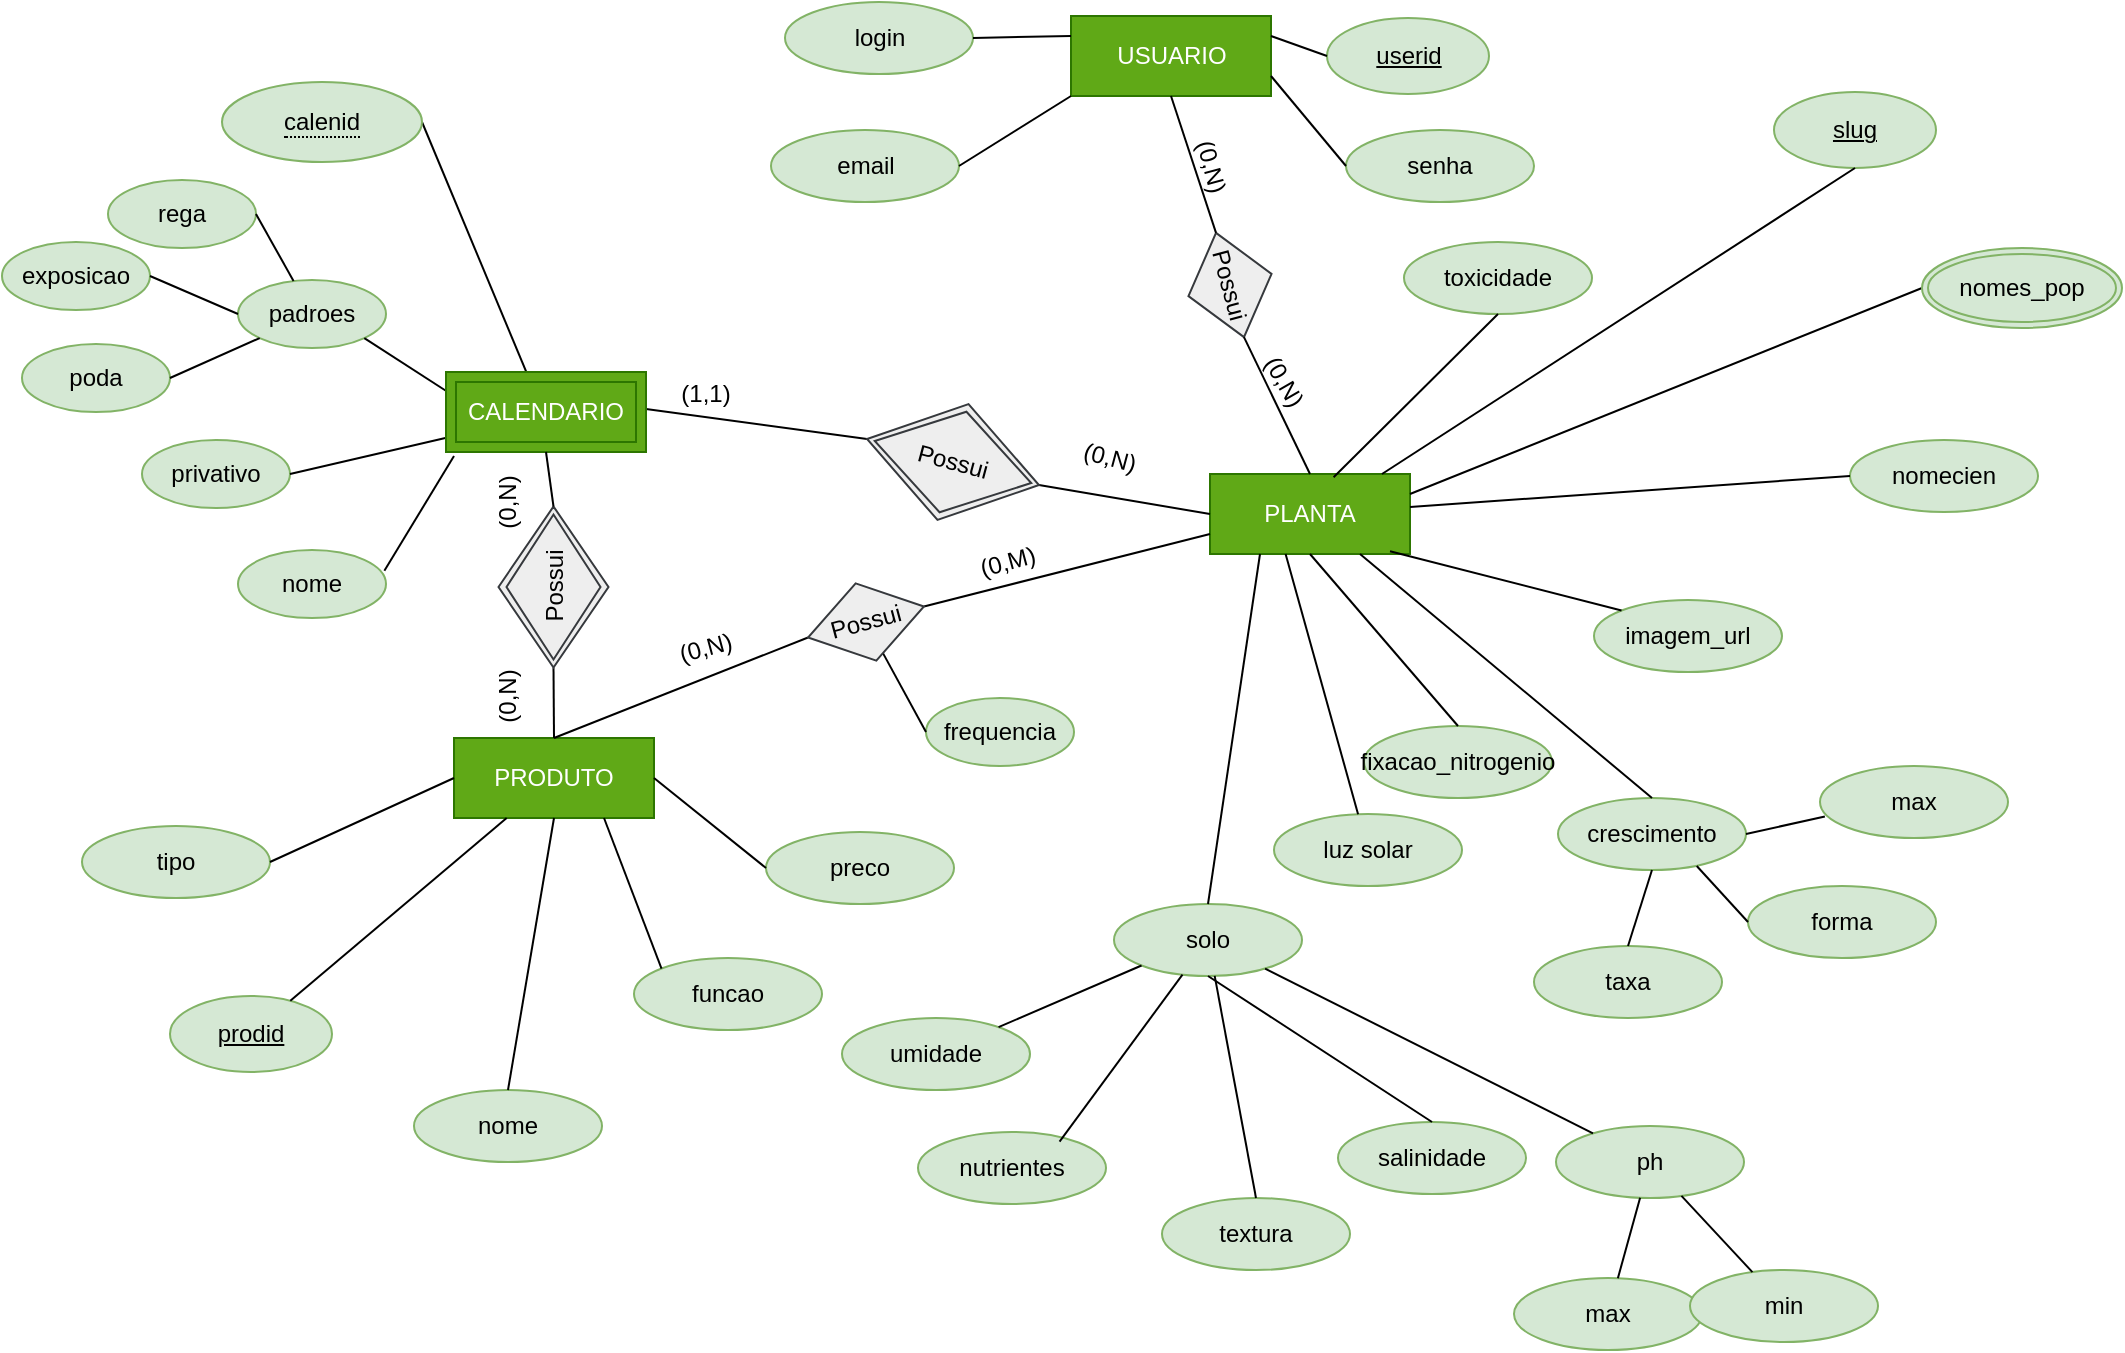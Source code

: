 <mxfile version="22.0.0" type="device">
  <diagram name="Página-1" id="qUJAuB5u2DQlwy7RO2XK">
    <mxGraphModel dx="2178" dy="589" grid="0" gridSize="10" guides="1" tooltips="1" connect="1" arrows="1" fold="1" page="1" pageScale="1" pageWidth="1169" pageHeight="827" background="#FFFFFF" math="0" shadow="0">
      <root>
        <mxCell id="0" />
        <mxCell id="1" parent="0" />
        <mxCell id="pwSW1z1B1ab_S6zezNpx-1" value="USUARIO" style="whiteSpace=wrap;html=1;align=center;fillColor=#60a917;strokeColor=#2D7600;fontColor=#ffffff;" parent="1" vertex="1">
          <mxGeometry x="478.5" y="210" width="100" height="40" as="geometry" />
        </mxCell>
        <mxCell id="pwSW1z1B1ab_S6zezNpx-3" value="PLANTA" style="whiteSpace=wrap;html=1;align=center;fillColor=#60a917;strokeColor=#2D7600;fontColor=#ffffff;" parent="1" vertex="1">
          <mxGeometry x="548" y="439" width="100" height="40" as="geometry" />
        </mxCell>
        <mxCell id="pwSW1z1B1ab_S6zezNpx-5" value="PRODUTO" style="whiteSpace=wrap;html=1;align=center;fillColor=#60a917;strokeColor=#2D7600;fontColor=#ffffff;" parent="1" vertex="1">
          <mxGeometry x="170" y="571" width="100" height="40" as="geometry" />
        </mxCell>
        <mxCell id="pwSW1z1B1ab_S6zezNpx-14" value="Possui" style="shape=rhombus;perimeter=rhombusPerimeter;whiteSpace=wrap;html=1;align=center;rotation=75;fillColor=#eeeeee;strokeColor=#36393d;" parent="1" vertex="1">
          <mxGeometry x="531" y="323" width="54" height="43" as="geometry" />
        </mxCell>
        <mxCell id="pwSW1z1B1ab_S6zezNpx-20" value="" style="endArrow=none;html=1;rounded=0;exitX=1;exitY=0.5;exitDx=0;exitDy=0;entryX=0;entryY=0.75;entryDx=0;entryDy=0;" parent="1" source="F86QCE3sWGcJdt90cu6Y-1" target="pwSW1z1B1ab_S6zezNpx-3" edge="1">
          <mxGeometry relative="1" as="geometry">
            <mxPoint x="398.981" y="498" as="sourcePoint" />
            <mxPoint x="540" y="300" as="targetPoint" />
          </mxGeometry>
        </mxCell>
        <mxCell id="pwSW1z1B1ab_S6zezNpx-21" value="" style="endArrow=none;html=1;rounded=0;exitX=0.5;exitY=0;exitDx=0;exitDy=0;entryX=0;entryY=0.5;entryDx=0;entryDy=0;" parent="1" source="pwSW1z1B1ab_S6zezNpx-5" target="F86QCE3sWGcJdt90cu6Y-1" edge="1">
          <mxGeometry relative="1" as="geometry">
            <mxPoint x="230" y="470" as="sourcePoint" />
            <mxPoint x="347.019" y="528" as="targetPoint" />
          </mxGeometry>
        </mxCell>
        <mxCell id="pwSW1z1B1ab_S6zezNpx-22" value="" style="endArrow=none;html=1;rounded=0;exitX=0;exitY=0.75;exitDx=0;exitDy=0;entryX=0;entryY=0.5;entryDx=0;entryDy=0;" parent="1" source="pwSW1z1B1ab_S6zezNpx-40" target="F86QCE3sWGcJdt90cu6Y-6" edge="1">
          <mxGeometry relative="1" as="geometry">
            <mxPoint x="270" y="410" as="sourcePoint" />
            <mxPoint x="398.022" y="428.235" as="targetPoint" />
          </mxGeometry>
        </mxCell>
        <mxCell id="pwSW1z1B1ab_S6zezNpx-23" value="" style="endArrow=none;html=1;rounded=0;exitX=0;exitY=0.5;exitDx=0;exitDy=0;entryX=1;entryY=0.5;entryDx=0;entryDy=0;" parent="1" source="pwSW1z1B1ab_S6zezNpx-3" target="F86QCE3sWGcJdt90cu6Y-6" edge="1">
          <mxGeometry relative="1" as="geometry">
            <mxPoint x="250" y="490" as="sourcePoint" />
            <mxPoint x="455.978" y="443.765" as="targetPoint" />
          </mxGeometry>
        </mxCell>
        <mxCell id="pwSW1z1B1ab_S6zezNpx-26" value="" style="endArrow=none;html=1;rounded=0;exitX=1;exitY=0.5;exitDx=0;exitDy=0;entryX=0.5;entryY=0;entryDx=0;entryDy=0;" parent="1" source="pwSW1z1B1ab_S6zezNpx-14" target="pwSW1z1B1ab_S6zezNpx-3" edge="1">
          <mxGeometry relative="1" as="geometry">
            <mxPoint x="490" y="350" as="sourcePoint" />
            <mxPoint x="470" y="200" as="targetPoint" />
          </mxGeometry>
        </mxCell>
        <mxCell id="pwSW1z1B1ab_S6zezNpx-27" value="" style="endArrow=none;html=1;rounded=0;exitX=0.5;exitY=1;exitDx=0;exitDy=0;entryX=0;entryY=0.5;entryDx=0;entryDy=0;" parent="1" source="pwSW1z1B1ab_S6zezNpx-1" target="pwSW1z1B1ab_S6zezNpx-14" edge="1">
          <mxGeometry relative="1" as="geometry">
            <mxPoint x="500" y="360" as="sourcePoint" />
            <mxPoint x="500" y="420" as="targetPoint" />
          </mxGeometry>
        </mxCell>
        <mxCell id="pwSW1z1B1ab_S6zezNpx-39" value="(0,N)" style="text;html=1;strokeColor=none;fillColor=none;align=center;verticalAlign=middle;whiteSpace=wrap;rounded=0;rotation=15;" parent="1" vertex="1">
          <mxGeometry x="468" y="416" width="60" height="30" as="geometry" />
        </mxCell>
        <mxCell id="pwSW1z1B1ab_S6zezNpx-40" value="(1,1)" style="text;html=1;strokeColor=none;fillColor=none;align=center;verticalAlign=middle;whiteSpace=wrap;rounded=0;rotation=0;" parent="1" vertex="1">
          <mxGeometry x="266" y="384" width="60" height="30" as="geometry" />
        </mxCell>
        <mxCell id="pwSW1z1B1ab_S6zezNpx-41" value="(0,N)" style="text;html=1;strokeColor=none;fillColor=none;align=center;verticalAlign=middle;whiteSpace=wrap;rounded=0;rotation=-15;" parent="1" vertex="1">
          <mxGeometry x="266" y="511" width="60" height="30" as="geometry" />
        </mxCell>
        <mxCell id="pwSW1z1B1ab_S6zezNpx-42" value="(0,M)" style="text;html=1;strokeColor=none;fillColor=none;align=center;verticalAlign=middle;whiteSpace=wrap;rounded=0;rotation=-15;" parent="1" vertex="1">
          <mxGeometry x="417" y="468" width="60" height="30" as="geometry" />
        </mxCell>
        <mxCell id="pwSW1z1B1ab_S6zezNpx-43" value="frequencia" style="ellipse;whiteSpace=wrap;html=1;align=center;fillColor=#d5e8d4;strokeColor=#82b366;" parent="1" vertex="1">
          <mxGeometry x="406" y="551" width="74" height="34" as="geometry" />
        </mxCell>
        <mxCell id="pwSW1z1B1ab_S6zezNpx-45" value="" style="endArrow=none;html=1;rounded=0;entryX=0;entryY=0.5;entryDx=0;entryDy=0;" parent="1" source="F86QCE3sWGcJdt90cu6Y-1" target="pwSW1z1B1ab_S6zezNpx-43" edge="1">
          <mxGeometry relative="1" as="geometry">
            <mxPoint x="382" y="504" as="sourcePoint" />
            <mxPoint x="542" y="504" as="targetPoint" />
          </mxGeometry>
        </mxCell>
        <mxCell id="pwSW1z1B1ab_S6zezNpx-47" value="prodid" style="ellipse;whiteSpace=wrap;html=1;align=center;fontStyle=4;fillColor=#d5e8d4;strokeColor=#82b366;" parent="1" vertex="1">
          <mxGeometry x="28" y="700" width="81" height="38" as="geometry" />
        </mxCell>
        <mxCell id="pwSW1z1B1ab_S6zezNpx-48" value="tipo" style="ellipse;whiteSpace=wrap;html=1;align=center;fillColor=#d5e8d4;strokeColor=#82b366;" parent="1" vertex="1">
          <mxGeometry x="-16" y="615" width="94" height="36" as="geometry" />
        </mxCell>
        <mxCell id="pwSW1z1B1ab_S6zezNpx-50" value="nome" style="ellipse;whiteSpace=wrap;html=1;align=center;fillColor=#d5e8d4;strokeColor=#82b366;" parent="1" vertex="1">
          <mxGeometry x="150" y="747" width="94" height="36" as="geometry" />
        </mxCell>
        <mxCell id="pwSW1z1B1ab_S6zezNpx-51" value="funcao" style="ellipse;whiteSpace=wrap;html=1;align=center;fillColor=#d5e8d4;strokeColor=#82b366;" parent="1" vertex="1">
          <mxGeometry x="260" y="681" width="94" height="36" as="geometry" />
        </mxCell>
        <mxCell id="pwSW1z1B1ab_S6zezNpx-55" value="userid" style="ellipse;whiteSpace=wrap;html=1;align=center;fontStyle=4;fillColor=#d5e8d4;strokeColor=#82b366;" parent="1" vertex="1">
          <mxGeometry x="606.5" y="211" width="81" height="38" as="geometry" />
        </mxCell>
        <mxCell id="pwSW1z1B1ab_S6zezNpx-56" value="login" style="ellipse;whiteSpace=wrap;html=1;align=center;fillColor=#d5e8d4;strokeColor=#82b366;" parent="1" vertex="1">
          <mxGeometry x="335.5" y="203" width="94" height="36" as="geometry" />
        </mxCell>
        <mxCell id="pwSW1z1B1ab_S6zezNpx-57" value="email" style="ellipse;whiteSpace=wrap;html=1;align=center;fillColor=#d5e8d4;strokeColor=#82b366;" parent="1" vertex="1">
          <mxGeometry x="328.5" y="267" width="94" height="36" as="geometry" />
        </mxCell>
        <mxCell id="pwSW1z1B1ab_S6zezNpx-58" value="senha" style="ellipse;whiteSpace=wrap;html=1;align=center;fillColor=#d5e8d4;strokeColor=#82b366;" parent="1" vertex="1">
          <mxGeometry x="616" y="267" width="94" height="36" as="geometry" />
        </mxCell>
        <mxCell id="pwSW1z1B1ab_S6zezNpx-60" value="slug" style="ellipse;whiteSpace=wrap;html=1;align=center;fontStyle=4;fillColor=#d5e8d4;strokeColor=#82b366;" parent="1" vertex="1">
          <mxGeometry x="830" y="248" width="81" height="38" as="geometry" />
        </mxCell>
        <mxCell id="pwSW1z1B1ab_S6zezNpx-63" value="nomecien" style="ellipse;whiteSpace=wrap;html=1;align=center;fillColor=#d5e8d4;strokeColor=#82b366;" parent="1" vertex="1">
          <mxGeometry x="868" y="422" width="94" height="36" as="geometry" />
        </mxCell>
        <mxCell id="pwSW1z1B1ab_S6zezNpx-65" value="privativo" style="ellipse;whiteSpace=wrap;html=1;align=center;fillColor=#d5e8d4;strokeColor=#82b366;" parent="1" vertex="1">
          <mxGeometry x="14" y="422" width="74" height="34" as="geometry" />
        </mxCell>
        <mxCell id="pwSW1z1B1ab_S6zezNpx-68" value="" style="endArrow=none;html=1;rounded=0;exitX=0.375;exitY=0.031;exitDx=0;exitDy=0;entryX=1;entryY=0.5;entryDx=0;entryDy=0;exitPerimeter=0;" parent="1" target="F86QCE3sWGcJdt90cu6Y-2" edge="1">
          <mxGeometry relative="1" as="geometry">
            <mxPoint x="207.5" y="391.24" as="sourcePoint" />
            <mxPoint x="162.0" y="276" as="targetPoint" />
          </mxGeometry>
        </mxCell>
        <mxCell id="pwSW1z1B1ab_S6zezNpx-69" value="" style="endArrow=none;html=1;rounded=0;exitX=0;exitY=0.75;exitDx=0;exitDy=0;entryX=1;entryY=0.5;entryDx=0;entryDy=0;" parent="1" target="pwSW1z1B1ab_S6zezNpx-65" edge="1">
          <mxGeometry relative="1" as="geometry">
            <mxPoint x="170" y="420" as="sourcePoint" />
            <mxPoint x="250" y="420" as="targetPoint" />
          </mxGeometry>
        </mxCell>
        <mxCell id="pwSW1z1B1ab_S6zezNpx-70" value="" style="endArrow=none;html=1;rounded=0;exitX=0;exitY=0.5;exitDx=0;exitDy=0;entryX=1;entryY=0.5;entryDx=0;entryDy=0;" parent="1" source="pwSW1z1B1ab_S6zezNpx-5" target="pwSW1z1B1ab_S6zezNpx-48" edge="1">
          <mxGeometry relative="1" as="geometry">
            <mxPoint x="336" y="363" as="sourcePoint" />
            <mxPoint x="260" y="430" as="targetPoint" />
          </mxGeometry>
        </mxCell>
        <mxCell id="pwSW1z1B1ab_S6zezNpx-71" value="" style="endArrow=none;html=1;rounded=0;" parent="1" source="pwSW1z1B1ab_S6zezNpx-5" target="pwSW1z1B1ab_S6zezNpx-47" edge="1">
          <mxGeometry relative="1" as="geometry">
            <mxPoint x="346" y="373" as="sourcePoint" />
            <mxPoint x="270" y="440" as="targetPoint" />
          </mxGeometry>
        </mxCell>
        <mxCell id="pwSW1z1B1ab_S6zezNpx-72" value="" style="endArrow=none;html=1;rounded=0;exitX=0.5;exitY=1;exitDx=0;exitDy=0;entryX=0.5;entryY=0;entryDx=0;entryDy=0;" parent="1" source="pwSW1z1B1ab_S6zezNpx-5" target="pwSW1z1B1ab_S6zezNpx-50" edge="1">
          <mxGeometry relative="1" as="geometry">
            <mxPoint x="356" y="383" as="sourcePoint" />
            <mxPoint x="280" y="450" as="targetPoint" />
          </mxGeometry>
        </mxCell>
        <mxCell id="pwSW1z1B1ab_S6zezNpx-73" value="" style="endArrow=none;html=1;rounded=0;exitX=0.75;exitY=1;exitDx=0;exitDy=0;entryX=0;entryY=0;entryDx=0;entryDy=0;" parent="1" source="pwSW1z1B1ab_S6zezNpx-5" target="pwSW1z1B1ab_S6zezNpx-51" edge="1">
          <mxGeometry relative="1" as="geometry">
            <mxPoint x="366" y="393" as="sourcePoint" />
            <mxPoint x="290" y="460" as="targetPoint" />
          </mxGeometry>
        </mxCell>
        <mxCell id="pwSW1z1B1ab_S6zezNpx-75" value="" style="endArrow=none;html=1;rounded=0;entryX=0;entryY=0.5;entryDx=0;entryDy=0;" parent="1" source="pwSW1z1B1ab_S6zezNpx-3" target="pwSW1z1B1ab_S6zezNpx-63" edge="1">
          <mxGeometry relative="1" as="geometry">
            <mxPoint x="386" y="413" as="sourcePoint" />
            <mxPoint x="310" y="480" as="targetPoint" />
          </mxGeometry>
        </mxCell>
        <mxCell id="pwSW1z1B1ab_S6zezNpx-76" value="" style="endArrow=none;html=1;rounded=0;exitX=1;exitY=0.25;exitDx=0;exitDy=0;entryX=0;entryY=0.5;entryDx=0;entryDy=0;" parent="1" source="pwSW1z1B1ab_S6zezNpx-3" target="AaDPseL6QaGRRg2nZz0t-22" edge="1">
          <mxGeometry relative="1" as="geometry">
            <mxPoint x="522" y="399" as="sourcePoint" />
            <mxPoint x="912.907" y="370.054" as="targetPoint" />
          </mxGeometry>
        </mxCell>
        <mxCell id="pwSW1z1B1ab_S6zezNpx-77" value="" style="endArrow=none;html=1;rounded=0;exitX=0.5;exitY=1;exitDx=0;exitDy=0;entryX=0.86;entryY=0;entryDx=0;entryDy=0;entryPerimeter=0;" parent="1" source="pwSW1z1B1ab_S6zezNpx-60" target="pwSW1z1B1ab_S6zezNpx-3" edge="1">
          <mxGeometry relative="1" as="geometry">
            <mxPoint x="406" y="433" as="sourcePoint" />
            <mxPoint x="330" y="500" as="targetPoint" />
          </mxGeometry>
        </mxCell>
        <mxCell id="pwSW1z1B1ab_S6zezNpx-79" value="" style="endArrow=none;html=1;rounded=0;exitX=0;exitY=0.5;exitDx=0;exitDy=0;entryX=1;entryY=0.75;entryDx=0;entryDy=0;" parent="1" source="pwSW1z1B1ab_S6zezNpx-58" target="pwSW1z1B1ab_S6zezNpx-1" edge="1">
          <mxGeometry relative="1" as="geometry">
            <mxPoint x="632.5" y="416" as="sourcePoint" />
            <mxPoint x="588.5" y="417" as="targetPoint" />
          </mxGeometry>
        </mxCell>
        <mxCell id="pwSW1z1B1ab_S6zezNpx-80" value="" style="endArrow=none;html=1;rounded=0;exitX=0;exitY=0.5;exitDx=0;exitDy=0;entryX=1;entryY=0.25;entryDx=0;entryDy=0;" parent="1" source="pwSW1z1B1ab_S6zezNpx-55" target="pwSW1z1B1ab_S6zezNpx-1" edge="1">
          <mxGeometry relative="1" as="geometry">
            <mxPoint x="642.5" y="426" as="sourcePoint" />
            <mxPoint x="598.5" y="427" as="targetPoint" />
          </mxGeometry>
        </mxCell>
        <mxCell id="pwSW1z1B1ab_S6zezNpx-81" value="" style="endArrow=none;html=1;rounded=0;exitX=0;exitY=1;exitDx=0;exitDy=0;entryX=1;entryY=0.5;entryDx=0;entryDy=0;" parent="1" source="pwSW1z1B1ab_S6zezNpx-1" target="pwSW1z1B1ab_S6zezNpx-57" edge="1">
          <mxGeometry relative="1" as="geometry">
            <mxPoint x="652.5" y="436" as="sourcePoint" />
            <mxPoint x="608.5" y="437" as="targetPoint" />
          </mxGeometry>
        </mxCell>
        <mxCell id="pwSW1z1B1ab_S6zezNpx-82" value="" style="endArrow=none;html=1;rounded=0;exitX=0;exitY=0.25;exitDx=0;exitDy=0;entryX=1;entryY=0.5;entryDx=0;entryDy=0;" parent="1" source="pwSW1z1B1ab_S6zezNpx-1" target="pwSW1z1B1ab_S6zezNpx-56" edge="1">
          <mxGeometry relative="1" as="geometry">
            <mxPoint x="662.5" y="446" as="sourcePoint" />
            <mxPoint x="618.5" y="447" as="targetPoint" />
          </mxGeometry>
        </mxCell>
        <mxCell id="AaDPseL6QaGRRg2nZz0t-1" value="imagem_url" style="ellipse;whiteSpace=wrap;html=1;align=center;fillColor=#d5e8d4;strokeColor=#82b366;" parent="1" vertex="1">
          <mxGeometry x="740" y="502" width="94" height="36" as="geometry" />
        </mxCell>
        <mxCell id="AaDPseL6QaGRRg2nZz0t-2" style="edgeStyle=orthogonalEdgeStyle;rounded=0;orthogonalLoop=1;jettySize=auto;html=1;exitX=0.5;exitY=1;exitDx=0;exitDy=0;" parent="1" source="AaDPseL6QaGRRg2nZz0t-1" target="AaDPseL6QaGRRg2nZz0t-1" edge="1">
          <mxGeometry relative="1" as="geometry" />
        </mxCell>
        <mxCell id="AaDPseL6QaGRRg2nZz0t-3" value="" style="endArrow=none;html=1;rounded=0;exitX=0.9;exitY=0.965;exitDx=0;exitDy=0;exitPerimeter=0;entryX=0;entryY=0;entryDx=0;entryDy=0;" parent="1" source="pwSW1z1B1ab_S6zezNpx-3" target="AaDPseL6QaGRRg2nZz0t-1" edge="1">
          <mxGeometry relative="1" as="geometry">
            <mxPoint x="509" y="435" as="sourcePoint" />
            <mxPoint x="564" y="533" as="targetPoint" />
          </mxGeometry>
        </mxCell>
        <mxCell id="AaDPseL6QaGRRg2nZz0t-4" value="crescimento" style="ellipse;whiteSpace=wrap;html=1;align=center;fillColor=#d5e8d4;strokeColor=#82b366;" parent="1" vertex="1">
          <mxGeometry x="722" y="601" width="94" height="36" as="geometry" />
        </mxCell>
        <mxCell id="AaDPseL6QaGRRg2nZz0t-5" value="" style="endArrow=none;html=1;rounded=0;exitX=0.75;exitY=1;exitDx=0;exitDy=0;entryX=0.5;entryY=0;entryDx=0;entryDy=0;" parent="1" source="pwSW1z1B1ab_S6zezNpx-3" target="AaDPseL6QaGRRg2nZz0t-4" edge="1">
          <mxGeometry relative="1" as="geometry">
            <mxPoint x="520" y="439" as="sourcePoint" />
            <mxPoint x="620" y="526" as="targetPoint" />
          </mxGeometry>
        </mxCell>
        <mxCell id="AaDPseL6QaGRRg2nZz0t-7" value="nome" style="ellipse;whiteSpace=wrap;html=1;align=center;fillColor=#d5e8d4;strokeColor=#82b366;" parent="1" vertex="1">
          <mxGeometry x="62" y="477" width="74" height="34" as="geometry" />
        </mxCell>
        <mxCell id="AaDPseL6QaGRRg2nZz0t-8" value="" style="endArrow=none;html=1;rounded=0;exitX=0;exitY=1;exitDx=0;exitDy=0;entryX=0.989;entryY=0.306;entryDx=0;entryDy=0;entryPerimeter=0;" parent="1" target="AaDPseL6QaGRRg2nZz0t-7" edge="1">
          <mxGeometry relative="1" as="geometry">
            <mxPoint x="170" y="430" as="sourcePoint" />
            <mxPoint x="141" y="435" as="targetPoint" />
          </mxGeometry>
        </mxCell>
        <mxCell id="AaDPseL6QaGRRg2nZz0t-10" value="padroes" style="ellipse;whiteSpace=wrap;html=1;align=center;fillColor=#d5e8d4;strokeColor=#82b366;" parent="1" vertex="1">
          <mxGeometry x="62" y="342" width="74" height="34" as="geometry" />
        </mxCell>
        <mxCell id="AaDPseL6QaGRRg2nZz0t-12" value="" style="endArrow=none;html=1;rounded=0;exitX=0;exitY=0.25;exitDx=0;exitDy=0;entryX=1;entryY=1;entryDx=0;entryDy=0;" parent="1" target="AaDPseL6QaGRRg2nZz0t-10" edge="1">
          <mxGeometry relative="1" as="geometry">
            <mxPoint x="170" y="400" as="sourcePoint" />
            <mxPoint x="98" y="449" as="targetPoint" />
          </mxGeometry>
        </mxCell>
        <mxCell id="AaDPseL6QaGRRg2nZz0t-13" value="rega" style="ellipse;whiteSpace=wrap;html=1;align=center;fillColor=#d5e8d4;strokeColor=#82b366;" parent="1" vertex="1">
          <mxGeometry x="-3" y="292" width="74" height="34" as="geometry" />
        </mxCell>
        <mxCell id="AaDPseL6QaGRRg2nZz0t-14" value="exposicao" style="ellipse;whiteSpace=wrap;html=1;align=center;fillColor=#d5e8d4;strokeColor=#82b366;" parent="1" vertex="1">
          <mxGeometry x="-56" y="323" width="74" height="34" as="geometry" />
        </mxCell>
        <mxCell id="AaDPseL6QaGRRg2nZz0t-16" value="poda" style="ellipse;whiteSpace=wrap;html=1;align=center;fillColor=#d5e8d4;strokeColor=#82b366;" parent="1" vertex="1">
          <mxGeometry x="-46" y="374" width="74" height="34" as="geometry" />
        </mxCell>
        <mxCell id="AaDPseL6QaGRRg2nZz0t-17" value="" style="endArrow=none;html=1;rounded=0;exitX=0;exitY=1;exitDx=0;exitDy=0;entryX=1;entryY=0.5;entryDx=0;entryDy=0;" parent="1" source="AaDPseL6QaGRRg2nZz0t-10" target="AaDPseL6QaGRRg2nZz0t-16" edge="1">
          <mxGeometry relative="1" as="geometry">
            <mxPoint x="180" y="410" as="sourcePoint" />
            <mxPoint x="135" y="381" as="targetPoint" />
          </mxGeometry>
        </mxCell>
        <mxCell id="AaDPseL6QaGRRg2nZz0t-18" value="" style="endArrow=none;html=1;rounded=0;entryX=1;entryY=0.5;entryDx=0;entryDy=0;exitX=0;exitY=0.5;exitDx=0;exitDy=0;" parent="1" source="AaDPseL6QaGRRg2nZz0t-10" target="AaDPseL6QaGRRg2nZz0t-14" edge="1">
          <mxGeometry relative="1" as="geometry">
            <mxPoint x="67" y="364" as="sourcePoint" />
            <mxPoint x="145" y="391" as="targetPoint" />
          </mxGeometry>
        </mxCell>
        <mxCell id="AaDPseL6QaGRRg2nZz0t-19" value="" style="endArrow=none;html=1;rounded=0;entryX=1;entryY=0.5;entryDx=0;entryDy=0;" parent="1" source="AaDPseL6QaGRRg2nZz0t-10" target="AaDPseL6QaGRRg2nZz0t-13" edge="1">
          <mxGeometry relative="1" as="geometry">
            <mxPoint x="200" y="430" as="sourcePoint" />
            <mxPoint x="63" y="312" as="targetPoint" />
          </mxGeometry>
        </mxCell>
        <mxCell id="AaDPseL6QaGRRg2nZz0t-22" value="nomes_pop" style="ellipse;shape=doubleEllipse;margin=3;whiteSpace=wrap;html=1;align=center;fillColor=#d5e8d4;strokeColor=#82b366;" parent="1" vertex="1">
          <mxGeometry x="904" y="326" width="100" height="40" as="geometry" />
        </mxCell>
        <mxCell id="AaDPseL6QaGRRg2nZz0t-23" value="taxa" style="ellipse;whiteSpace=wrap;html=1;align=center;fillColor=#d5e8d4;strokeColor=#82b366;" parent="1" vertex="1">
          <mxGeometry x="710" y="675" width="94" height="36" as="geometry" />
        </mxCell>
        <mxCell id="AaDPseL6QaGRRg2nZz0t-24" value="forma" style="ellipse;whiteSpace=wrap;html=1;align=center;fillColor=#d5e8d4;strokeColor=#82b366;" parent="1" vertex="1">
          <mxGeometry x="817" y="645" width="94" height="36" as="geometry" />
        </mxCell>
        <mxCell id="AaDPseL6QaGRRg2nZz0t-25" value="max" style="ellipse;whiteSpace=wrap;html=1;align=center;fillColor=#d5e8d4;strokeColor=#82b366;" parent="1" vertex="1">
          <mxGeometry x="853" y="585" width="94" height="36" as="geometry" />
        </mxCell>
        <mxCell id="AaDPseL6QaGRRg2nZz0t-26" value="" style="endArrow=none;html=1;rounded=0;exitX=0.5;exitY=1;exitDx=0;exitDy=0;entryX=0.5;entryY=0;entryDx=0;entryDy=0;" parent="1" source="AaDPseL6QaGRRg2nZz0t-4" target="AaDPseL6QaGRRg2nZz0t-23" edge="1">
          <mxGeometry relative="1" as="geometry">
            <mxPoint x="633" y="489" as="sourcePoint" />
            <mxPoint x="779" y="611" as="targetPoint" />
          </mxGeometry>
        </mxCell>
        <mxCell id="AaDPseL6QaGRRg2nZz0t-27" value="" style="endArrow=none;html=1;rounded=0;exitX=0.738;exitY=0.944;exitDx=0;exitDy=0;entryX=0;entryY=0.5;entryDx=0;entryDy=0;exitPerimeter=0;" parent="1" source="AaDPseL6QaGRRg2nZz0t-4" target="AaDPseL6QaGRRg2nZz0t-24" edge="1">
          <mxGeometry relative="1" as="geometry">
            <mxPoint x="643" y="499" as="sourcePoint" />
            <mxPoint x="789" y="621" as="targetPoint" />
          </mxGeometry>
        </mxCell>
        <mxCell id="AaDPseL6QaGRRg2nZz0t-28" value="" style="endArrow=none;html=1;rounded=0;exitX=1;exitY=0.5;exitDx=0;exitDy=0;entryX=0.026;entryY=0.7;entryDx=0;entryDy=0;entryPerimeter=0;" parent="1" source="AaDPseL6QaGRRg2nZz0t-4" target="AaDPseL6QaGRRg2nZz0t-25" edge="1">
          <mxGeometry relative="1" as="geometry">
            <mxPoint x="653" y="509" as="sourcePoint" />
            <mxPoint x="799" y="631" as="targetPoint" />
          </mxGeometry>
        </mxCell>
        <mxCell id="AaDPseL6QaGRRg2nZz0t-30" value="fixacao_nitrogenio" style="ellipse;whiteSpace=wrap;html=1;align=center;fillColor=#d5e8d4;strokeColor=#82b366;" parent="1" vertex="1">
          <mxGeometry x="625" y="565" width="94" height="36" as="geometry" />
        </mxCell>
        <mxCell id="AaDPseL6QaGRRg2nZz0t-32" value="" style="endArrow=none;html=1;rounded=0;exitX=0.5;exitY=1;exitDx=0;exitDy=0;entryX=0.5;entryY=0;entryDx=0;entryDy=0;" parent="1" source="pwSW1z1B1ab_S6zezNpx-3" target="AaDPseL6QaGRRg2nZz0t-30" edge="1">
          <mxGeometry relative="1" as="geometry">
            <mxPoint x="633" y="489" as="sourcePoint" />
            <mxPoint x="779" y="611" as="targetPoint" />
          </mxGeometry>
        </mxCell>
        <mxCell id="AaDPseL6QaGRRg2nZz0t-33" value="toxicidade" style="ellipse;whiteSpace=wrap;html=1;align=center;fillColor=#d5e8d4;strokeColor=#82b366;" parent="1" vertex="1">
          <mxGeometry x="645" y="323" width="94" height="36" as="geometry" />
        </mxCell>
        <mxCell id="AaDPseL6QaGRRg2nZz0t-34" value="" style="endArrow=none;html=1;rounded=0;exitX=0.5;exitY=1;exitDx=0;exitDy=0;entryX=0.618;entryY=0.04;entryDx=0;entryDy=0;entryPerimeter=0;" parent="1" source="AaDPseL6QaGRRg2nZz0t-33" target="pwSW1z1B1ab_S6zezNpx-3" edge="1">
          <mxGeometry relative="1" as="geometry">
            <mxPoint x="881" y="296" as="sourcePoint" />
            <mxPoint x="644" y="449" as="targetPoint" />
          </mxGeometry>
        </mxCell>
        <mxCell id="AaDPseL6QaGRRg2nZz0t-35" value="luz solar" style="ellipse;whiteSpace=wrap;html=1;align=center;fillColor=#d5e8d4;strokeColor=#82b366;" parent="1" vertex="1">
          <mxGeometry x="580" y="609" width="94" height="36" as="geometry" />
        </mxCell>
        <mxCell id="AaDPseL6QaGRRg2nZz0t-36" value="" style="endArrow=none;html=1;rounded=0;exitX=0.378;exitY=1;exitDx=0;exitDy=0;exitPerimeter=0;" parent="1" source="pwSW1z1B1ab_S6zezNpx-3" target="AaDPseL6QaGRRg2nZz0t-35" edge="1">
          <mxGeometry relative="1" as="geometry">
            <mxPoint x="608" y="489" as="sourcePoint" />
            <mxPoint x="627" y="641" as="targetPoint" />
          </mxGeometry>
        </mxCell>
        <mxCell id="AaDPseL6QaGRRg2nZz0t-38" value="ph" style="ellipse;whiteSpace=wrap;html=1;align=center;fillColor=#d5e8d4;strokeColor=#82b366;" parent="1" vertex="1">
          <mxGeometry x="721" y="765" width="94" height="36" as="geometry" />
        </mxCell>
        <mxCell id="AaDPseL6QaGRRg2nZz0t-39" value="max" style="ellipse;whiteSpace=wrap;html=1;align=center;fillColor=#d5e8d4;strokeColor=#82b366;" parent="1" vertex="1">
          <mxGeometry x="700" y="841" width="94" height="36" as="geometry" />
        </mxCell>
        <mxCell id="AaDPseL6QaGRRg2nZz0t-40" value="min" style="ellipse;whiteSpace=wrap;html=1;align=center;fillColor=#d5e8d4;strokeColor=#82b366;" parent="1" vertex="1">
          <mxGeometry x="788" y="837" width="94" height="36" as="geometry" />
        </mxCell>
        <mxCell id="AaDPseL6QaGRRg2nZz0t-41" value="solo" style="ellipse;whiteSpace=wrap;html=1;align=center;fillColor=#d5e8d4;strokeColor=#82b366;" parent="1" vertex="1">
          <mxGeometry x="500" y="654" width="94" height="36" as="geometry" />
        </mxCell>
        <mxCell id="AaDPseL6QaGRRg2nZz0t-42" value="nutrientes" style="ellipse;whiteSpace=wrap;html=1;align=center;fillColor=#d5e8d4;strokeColor=#82b366;" parent="1" vertex="1">
          <mxGeometry x="402" y="768" width="94" height="36" as="geometry" />
        </mxCell>
        <mxCell id="AaDPseL6QaGRRg2nZz0t-43" value="salinidade" style="ellipse;whiteSpace=wrap;html=1;align=center;fillColor=#d5e8d4;strokeColor=#82b366;" parent="1" vertex="1">
          <mxGeometry x="612" y="763" width="94" height="36" as="geometry" />
        </mxCell>
        <mxCell id="AaDPseL6QaGRRg2nZz0t-44" value="umidade" style="ellipse;whiteSpace=wrap;html=1;align=center;fillColor=#d5e8d4;strokeColor=#82b366;" parent="1" vertex="1">
          <mxGeometry x="364" y="711" width="94" height="36" as="geometry" />
        </mxCell>
        <mxCell id="AaDPseL6QaGRRg2nZz0t-45" value="textura" style="ellipse;whiteSpace=wrap;html=1;align=center;fillColor=#d5e8d4;strokeColor=#82b366;" parent="1" vertex="1">
          <mxGeometry x="524" y="801" width="94" height="36" as="geometry" />
        </mxCell>
        <mxCell id="AaDPseL6QaGRRg2nZz0t-47" value="" style="endArrow=none;html=1;rounded=0;exitX=0.25;exitY=1;exitDx=0;exitDy=0;entryX=0.5;entryY=0;entryDx=0;entryDy=0;" parent="1" source="pwSW1z1B1ab_S6zezNpx-3" target="AaDPseL6QaGRRg2nZz0t-41" edge="1">
          <mxGeometry relative="1" as="geometry">
            <mxPoint x="596" y="489" as="sourcePoint" />
            <mxPoint x="632" y="619" as="targetPoint" />
          </mxGeometry>
        </mxCell>
        <mxCell id="AaDPseL6QaGRRg2nZz0t-49" value="" style="endArrow=none;html=1;rounded=0;entryX=0;entryY=1;entryDx=0;entryDy=0;" parent="1" source="AaDPseL6QaGRRg2nZz0t-44" target="AaDPseL6QaGRRg2nZz0t-41" edge="1">
          <mxGeometry relative="1" as="geometry">
            <mxPoint x="606" y="499" as="sourcePoint" />
            <mxPoint x="642" y="629" as="targetPoint" />
          </mxGeometry>
        </mxCell>
        <mxCell id="AaDPseL6QaGRRg2nZz0t-50" value="" style="endArrow=none;html=1;rounded=0;exitX=0.5;exitY=1;exitDx=0;exitDy=0;entryX=0.5;entryY=0;entryDx=0;entryDy=0;" parent="1" source="AaDPseL6QaGRRg2nZz0t-41" target="AaDPseL6QaGRRg2nZz0t-43" edge="1">
          <mxGeometry relative="1" as="geometry">
            <mxPoint x="616" y="509" as="sourcePoint" />
            <mxPoint x="652" y="639" as="targetPoint" />
          </mxGeometry>
        </mxCell>
        <mxCell id="AaDPseL6QaGRRg2nZz0t-51" value="" style="endArrow=none;html=1;rounded=0;entryX=0.5;entryY=0;entryDx=0;entryDy=0;" parent="1" source="AaDPseL6QaGRRg2nZz0t-41" target="AaDPseL6QaGRRg2nZz0t-45" edge="1">
          <mxGeometry relative="1" as="geometry">
            <mxPoint x="626" y="519" as="sourcePoint" />
            <mxPoint x="662" y="649" as="targetPoint" />
          </mxGeometry>
        </mxCell>
        <mxCell id="AaDPseL6QaGRRg2nZz0t-52" value="" style="endArrow=none;html=1;rounded=0;entryX=0.753;entryY=0.133;entryDx=0;entryDy=0;entryPerimeter=0;" parent="1" source="AaDPseL6QaGRRg2nZz0t-41" target="AaDPseL6QaGRRg2nZz0t-42" edge="1">
          <mxGeometry relative="1" as="geometry">
            <mxPoint x="499" y="644" as="sourcePoint" />
            <mxPoint x="672" y="659" as="targetPoint" />
          </mxGeometry>
        </mxCell>
        <mxCell id="AaDPseL6QaGRRg2nZz0t-53" value="" style="endArrow=none;html=1;rounded=0;" parent="1" source="AaDPseL6QaGRRg2nZz0t-41" target="AaDPseL6QaGRRg2nZz0t-38" edge="1">
          <mxGeometry relative="1" as="geometry">
            <mxPoint x="646" y="539" as="sourcePoint" />
            <mxPoint x="682" y="669" as="targetPoint" />
          </mxGeometry>
        </mxCell>
        <mxCell id="AaDPseL6QaGRRg2nZz0t-54" value="" style="endArrow=none;html=1;rounded=0;" parent="1" source="AaDPseL6QaGRRg2nZz0t-38" target="AaDPseL6QaGRRg2nZz0t-39" edge="1">
          <mxGeometry relative="1" as="geometry">
            <mxPoint x="757" y="603" as="sourcePoint" />
            <mxPoint x="793" y="733" as="targetPoint" />
          </mxGeometry>
        </mxCell>
        <mxCell id="AaDPseL6QaGRRg2nZz0t-55" value="" style="endArrow=none;html=1;rounded=0;" parent="1" source="AaDPseL6QaGRRg2nZz0t-38" target="AaDPseL6QaGRRg2nZz0t-40" edge="1">
          <mxGeometry relative="1" as="geometry">
            <mxPoint x="767" y="613" as="sourcePoint" />
            <mxPoint x="803" y="743" as="targetPoint" />
          </mxGeometry>
        </mxCell>
        <mxCell id="kO6D4U1uqKqjYWXf5yve-1" value="preco" style="ellipse;whiteSpace=wrap;html=1;align=center;fillColor=#d5e8d4;strokeColor=#82b366;" parent="1" vertex="1">
          <mxGeometry x="326" y="618" width="94" height="36" as="geometry" />
        </mxCell>
        <mxCell id="kO6D4U1uqKqjYWXf5yve-2" value="" style="endArrow=none;html=1;rounded=0;exitX=1;exitY=0.5;exitDx=0;exitDy=0;entryX=0;entryY=0.5;entryDx=0;entryDy=0;" parent="1" source="pwSW1z1B1ab_S6zezNpx-5" target="kO6D4U1uqKqjYWXf5yve-1" edge="1">
          <mxGeometry relative="1" as="geometry">
            <mxPoint x="255" y="621" as="sourcePoint" />
            <mxPoint x="284" y="696" as="targetPoint" />
          </mxGeometry>
        </mxCell>
        <mxCell id="F86QCE3sWGcJdt90cu6Y-1" value="Possui" style="shape=rhombus;perimeter=rhombusPerimeter;whiteSpace=wrap;html=1;align=center;fillColor=#eeeeee;strokeColor=#36393d;rotation=-15;" parent="1" vertex="1">
          <mxGeometry x="346" y="493" width="60" height="40" as="geometry" />
        </mxCell>
        <mxCell id="F86QCE3sWGcJdt90cu6Y-2" value="&lt;span style=&quot;border-bottom: 1px dotted&quot;&gt;calenid&lt;/span&gt;" style="ellipse;whiteSpace=wrap;html=1;align=center;fillColor=#d5e8d4;strokeColor=#82b366;" parent="1" vertex="1">
          <mxGeometry x="54" y="243" width="100" height="40" as="geometry" />
        </mxCell>
        <mxCell id="F86QCE3sWGcJdt90cu6Y-5" value="CALENDARIO" style="shape=ext;margin=3;double=1;whiteSpace=wrap;html=1;align=center;fillColor=#60a917;strokeColor=#2D7600;fontColor=#ffffff;" parent="1" vertex="1">
          <mxGeometry x="166" y="388" width="100" height="40" as="geometry" />
        </mxCell>
        <mxCell id="F86QCE3sWGcJdt90cu6Y-6" value="Possui" style="shape=rhombus;double=1;perimeter=rhombusPerimeter;whiteSpace=wrap;html=1;align=center;fillColor=#eeeeee;strokeColor=#36393d;rotation=15;" parent="1" vertex="1">
          <mxGeometry x="375" y="403" width="89" height="60" as="geometry" />
        </mxCell>
        <mxCell id="0QQMV0CcGk5aV4SWYDKJ-5" value="(0,N)" style="text;html=1;strokeColor=none;fillColor=none;align=center;verticalAlign=middle;whiteSpace=wrap;rounded=0;rotation=75;" parent="1" vertex="1">
          <mxGeometry x="518.5" y="270" width="60" height="30" as="geometry" />
        </mxCell>
        <mxCell id="0QQMV0CcGk5aV4SWYDKJ-6" value="" style="endArrow=none;html=1;rounded=0;exitX=0.5;exitY=0;exitDx=0;exitDy=0;entryX=0;entryY=0.5;entryDx=0;entryDy=0;" parent="1" source="pwSW1z1B1ab_S6zezNpx-5" target="0QQMV0CcGk5aV4SWYDKJ-7" edge="1">
          <mxGeometry relative="1" as="geometry">
            <mxPoint x="230" y="581" as="sourcePoint" />
            <mxPoint x="224" y="533" as="targetPoint" />
          </mxGeometry>
        </mxCell>
        <mxCell id="0QQMV0CcGk5aV4SWYDKJ-7" value="Possui" style="shape=rhombus;double=1;perimeter=rhombusPerimeter;whiteSpace=wrap;html=1;align=center;fillColor=#eeeeee;strokeColor=#36393d;rotation=-90;" parent="1" vertex="1">
          <mxGeometry x="179.5" y="468" width="80.5" height="55" as="geometry" />
        </mxCell>
        <mxCell id="0QQMV0CcGk5aV4SWYDKJ-11" value="" style="endArrow=none;html=1;rounded=0;exitX=1;exitY=0.5;exitDx=0;exitDy=0;entryX=0.5;entryY=1;entryDx=0;entryDy=0;" parent="1" source="0QQMV0CcGk5aV4SWYDKJ-7" target="F86QCE3sWGcJdt90cu6Y-5" edge="1">
          <mxGeometry relative="1" as="geometry">
            <mxPoint x="370" y="406" as="sourcePoint" />
            <mxPoint x="530" y="406" as="targetPoint" />
          </mxGeometry>
        </mxCell>
        <mxCell id="0QQMV0CcGk5aV4SWYDKJ-14" value="(0,N)" style="text;html=1;strokeColor=none;fillColor=none;align=center;verticalAlign=middle;whiteSpace=wrap;rounded=0;rotation=-90;" parent="1" vertex="1">
          <mxGeometry x="167" y="438" width="60" height="30" as="geometry" />
        </mxCell>
        <mxCell id="0QQMV0CcGk5aV4SWYDKJ-15" value="(0,N)" style="text;html=1;strokeColor=none;fillColor=none;align=center;verticalAlign=middle;whiteSpace=wrap;rounded=0;rotation=-90;" parent="1" vertex="1">
          <mxGeometry x="167" y="535" width="60" height="30" as="geometry" />
        </mxCell>
        <mxCell id="lMpiFgcVeRlLVFYcbR-g-1" value="(0,N)" style="text;html=1;strokeColor=none;fillColor=none;align=center;verticalAlign=middle;whiteSpace=wrap;rounded=0;rotation=60;" vertex="1" parent="1">
          <mxGeometry x="555" y="378" width="60" height="30" as="geometry" />
        </mxCell>
      </root>
    </mxGraphModel>
  </diagram>
</mxfile>
